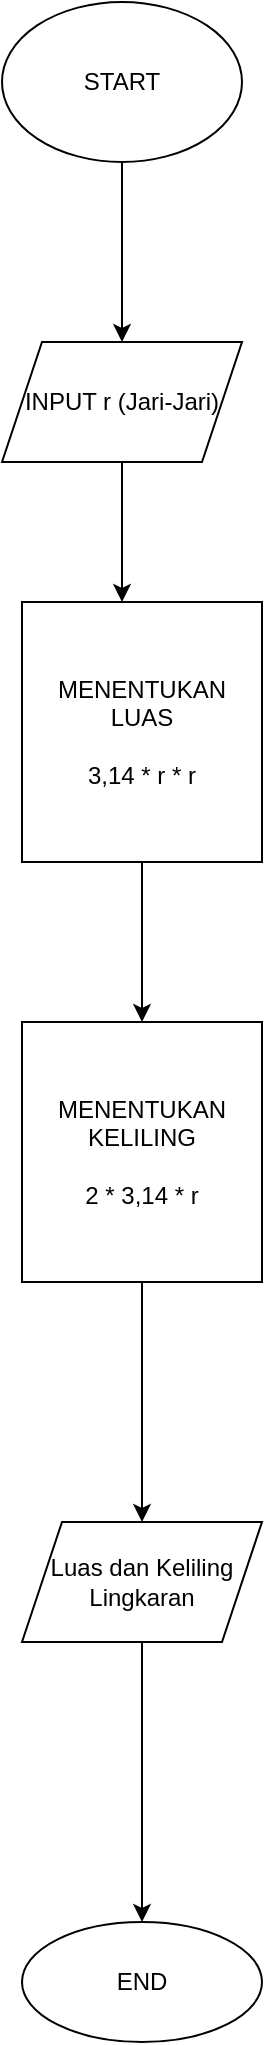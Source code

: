 <mxfile version="20.0.1" type="device"><diagram id="C5RBs43oDa-KdzZeNtuy" name="Page-1"><mxGraphModel dx="868" dy="482" grid="1" gridSize="10" guides="1" tooltips="1" connect="1" arrows="1" fold="1" page="1" pageScale="1" pageWidth="827" pageHeight="1169" math="0" shadow="0"><root><mxCell id="WIyWlLk6GJQsqaUBKTNV-0"/><mxCell id="WIyWlLk6GJQsqaUBKTNV-1" parent="WIyWlLk6GJQsqaUBKTNV-0"/><mxCell id="qKkZ6lXXxwahEGnhYm-d-5" value="" style="edgeStyle=orthogonalEdgeStyle;rounded=0;orthogonalLoop=1;jettySize=auto;html=1;" parent="WIyWlLk6GJQsqaUBKTNV-1" source="qKkZ6lXXxwahEGnhYm-d-0" target="qKkZ6lXXxwahEGnhYm-d-4" edge="1"><mxGeometry relative="1" as="geometry"/></mxCell><mxCell id="qKkZ6lXXxwahEGnhYm-d-0" value="START" style="ellipse;whiteSpace=wrap;html=1;" parent="WIyWlLk6GJQsqaUBKTNV-1" vertex="1"><mxGeometry x="480" y="40" width="120" height="80" as="geometry"/></mxCell><mxCell id="qKkZ6lXXxwahEGnhYm-d-7" value="" style="edgeStyle=orthogonalEdgeStyle;rounded=0;orthogonalLoop=1;jettySize=auto;html=1;" parent="WIyWlLk6GJQsqaUBKTNV-1" source="qKkZ6lXXxwahEGnhYm-d-4" edge="1"><mxGeometry relative="1" as="geometry"><mxPoint x="540" y="340" as="targetPoint"/></mxGeometry></mxCell><mxCell id="qKkZ6lXXxwahEGnhYm-d-4" value="INPUT r (Jari-Jari)" style="shape=parallelogram;perimeter=parallelogramPerimeter;whiteSpace=wrap;html=1;fixedSize=1;" parent="WIyWlLk6GJQsqaUBKTNV-1" vertex="1"><mxGeometry x="480" y="210" width="120" height="60" as="geometry"/></mxCell><mxCell id="qKkZ6lXXxwahEGnhYm-d-8" value="MENENTUKAN LUAS&lt;br&gt;&lt;br&gt;3,14 * r * r" style="whiteSpace=wrap;html=1;" parent="WIyWlLk6GJQsqaUBKTNV-1" vertex="1"><mxGeometry x="490" y="340" width="120" height="130" as="geometry"/></mxCell><mxCell id="qKkZ6lXXxwahEGnhYm-d-12" value="MENENTUKAN KELILING&lt;br&gt;&lt;br&gt;2 * 3,14 * r" style="whiteSpace=wrap;html=1;" parent="WIyWlLk6GJQsqaUBKTNV-1" vertex="1"><mxGeometry x="490" y="550" width="120" height="130" as="geometry"/></mxCell><mxCell id="4A-OPxzk0wwBVufVjFq6-0" value="END" style="ellipse;whiteSpace=wrap;html=1;" parent="WIyWlLk6GJQsqaUBKTNV-1" vertex="1"><mxGeometry x="490" y="1000" width="120" height="60" as="geometry"/></mxCell><mxCell id="1uP2awRQaKiLcD69RPd5-0" value="" style="endArrow=classic;html=1;rounded=0;exitX=0.5;exitY=1;exitDx=0;exitDy=0;entryX=0.5;entryY=0;entryDx=0;entryDy=0;" edge="1" parent="WIyWlLk6GJQsqaUBKTNV-1" source="qKkZ6lXXxwahEGnhYm-d-8" target="qKkZ6lXXxwahEGnhYm-d-12"><mxGeometry width="50" height="50" relative="1" as="geometry"><mxPoint x="390" y="620" as="sourcePoint"/><mxPoint x="440" y="570" as="targetPoint"/></mxGeometry></mxCell><mxCell id="1uP2awRQaKiLcD69RPd5-1" value="Luas dan Keliling Lingkaran" style="shape=parallelogram;perimeter=parallelogramPerimeter;whiteSpace=wrap;html=1;fixedSize=1;" vertex="1" parent="WIyWlLk6GJQsqaUBKTNV-1"><mxGeometry x="490" y="800" width="120" height="60" as="geometry"/></mxCell><mxCell id="1uP2awRQaKiLcD69RPd5-2" value="" style="endArrow=classic;html=1;rounded=0;exitX=0.5;exitY=1;exitDx=0;exitDy=0;" edge="1" parent="WIyWlLk6GJQsqaUBKTNV-1" source="qKkZ6lXXxwahEGnhYm-d-12" target="1uP2awRQaKiLcD69RPd5-1"><mxGeometry width="50" height="50" relative="1" as="geometry"><mxPoint x="390" y="720" as="sourcePoint"/><mxPoint x="440" y="670" as="targetPoint"/></mxGeometry></mxCell><mxCell id="1uP2awRQaKiLcD69RPd5-3" value="" style="endArrow=classic;html=1;rounded=0;exitX=0.5;exitY=1;exitDx=0;exitDy=0;entryX=0.5;entryY=0;entryDx=0;entryDy=0;" edge="1" parent="WIyWlLk6GJQsqaUBKTNV-1" source="1uP2awRQaKiLcD69RPd5-1" target="4A-OPxzk0wwBVufVjFq6-0"><mxGeometry width="50" height="50" relative="1" as="geometry"><mxPoint x="390" y="1020" as="sourcePoint"/><mxPoint x="440" y="970" as="targetPoint"/></mxGeometry></mxCell></root></mxGraphModel></diagram></mxfile>
